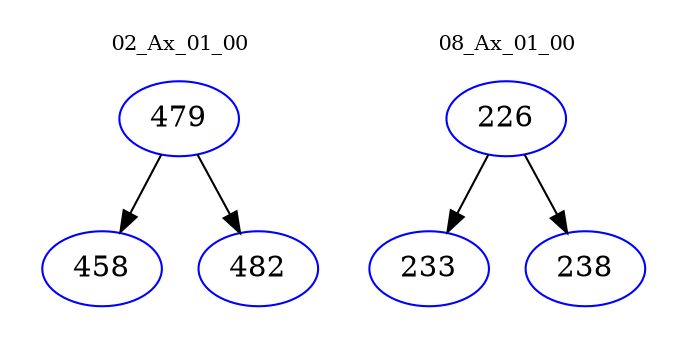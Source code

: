 digraph{
subgraph cluster_0 {
color = white
label = "02_Ax_01_00";
fontsize=10;
T0_479 [label="479", color="blue"]
T0_479 -> T0_458 [color="black"]
T0_458 [label="458", color="blue"]
T0_479 -> T0_482 [color="black"]
T0_482 [label="482", color="blue"]
}
subgraph cluster_1 {
color = white
label = "08_Ax_01_00";
fontsize=10;
T1_226 [label="226", color="blue"]
T1_226 -> T1_233 [color="black"]
T1_233 [label="233", color="blue"]
T1_226 -> T1_238 [color="black"]
T1_238 [label="238", color="blue"]
}
}
